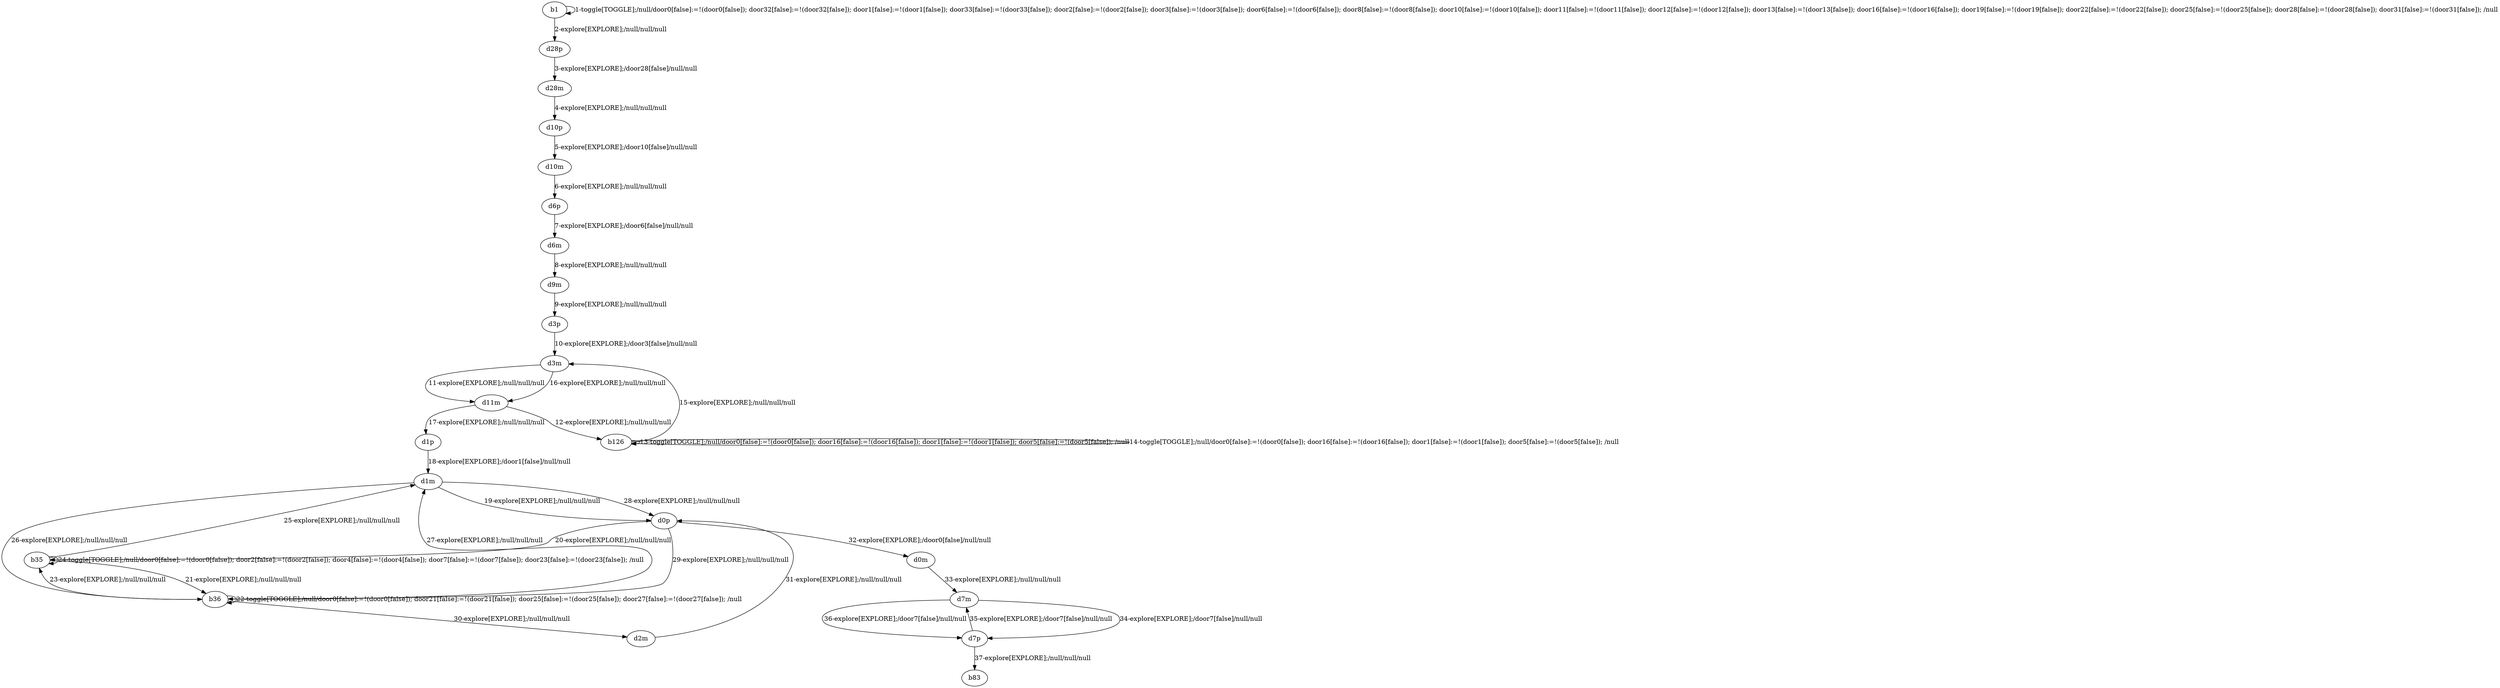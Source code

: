# Total number of goals covered by this test: 1
# d7p --> b83

digraph g {
"b1" -> "b1" [label = "1-toggle[TOGGLE];/null/door0[false]:=!(door0[false]); door32[false]:=!(door32[false]); door1[false]:=!(door1[false]); door33[false]:=!(door33[false]); door2[false]:=!(door2[false]); door3[false]:=!(door3[false]); door6[false]:=!(door6[false]); door8[false]:=!(door8[false]); door10[false]:=!(door10[false]); door11[false]:=!(door11[false]); door12[false]:=!(door12[false]); door13[false]:=!(door13[false]); door16[false]:=!(door16[false]); door19[false]:=!(door19[false]); door22[false]:=!(door22[false]); door25[false]:=!(door25[false]); door28[false]:=!(door28[false]); door31[false]:=!(door31[false]); /null"];
"b1" -> "d28p" [label = "2-explore[EXPLORE];/null/null/null"];
"d28p" -> "d28m" [label = "3-explore[EXPLORE];/door28[false]/null/null"];
"d28m" -> "d10p" [label = "4-explore[EXPLORE];/null/null/null"];
"d10p" -> "d10m" [label = "5-explore[EXPLORE];/door10[false]/null/null"];
"d10m" -> "d6p" [label = "6-explore[EXPLORE];/null/null/null"];
"d6p" -> "d6m" [label = "7-explore[EXPLORE];/door6[false]/null/null"];
"d6m" -> "d9m" [label = "8-explore[EXPLORE];/null/null/null"];
"d9m" -> "d3p" [label = "9-explore[EXPLORE];/null/null/null"];
"d3p" -> "d3m" [label = "10-explore[EXPLORE];/door3[false]/null/null"];
"d3m" -> "d11m" [label = "11-explore[EXPLORE];/null/null/null"];
"d11m" -> "b126" [label = "12-explore[EXPLORE];/null/null/null"];
"b126" -> "b126" [label = "13-toggle[TOGGLE];/null/door0[false]:=!(door0[false]); door16[false]:=!(door16[false]); door1[false]:=!(door1[false]); door5[false]:=!(door5[false]); /null"];
"b126" -> "b126" [label = "14-toggle[TOGGLE];/null/door0[false]:=!(door0[false]); door16[false]:=!(door16[false]); door1[false]:=!(door1[false]); door5[false]:=!(door5[false]); /null"];
"b126" -> "d3m" [label = "15-explore[EXPLORE];/null/null/null"];
"d3m" -> "d11m" [label = "16-explore[EXPLORE];/null/null/null"];
"d11m" -> "d1p" [label = "17-explore[EXPLORE];/null/null/null"];
"d1p" -> "d1m" [label = "18-explore[EXPLORE];/door1[false]/null/null"];
"d1m" -> "d0p" [label = "19-explore[EXPLORE];/null/null/null"];
"d0p" -> "b35" [label = "20-explore[EXPLORE];/null/null/null"];
"b35" -> "b36" [label = "21-explore[EXPLORE];/null/null/null"];
"b36" -> "b36" [label = "22-toggle[TOGGLE];/null/door0[false]:=!(door0[false]); door21[false]:=!(door21[false]); door25[false]:=!(door25[false]); door27[false]:=!(door27[false]); /null"];
"b36" -> "b35" [label = "23-explore[EXPLORE];/null/null/null"];
"b35" -> "b35" [label = "24-toggle[TOGGLE];/null/door0[false]:=!(door0[false]); door2[false]:=!(door2[false]); door4[false]:=!(door4[false]); door7[false]:=!(door7[false]); door23[false]:=!(door23[false]); /null"];
"b35" -> "d1m" [label = "25-explore[EXPLORE];/null/null/null"];
"d1m" -> "b36" [label = "26-explore[EXPLORE];/null/null/null"];
"b36" -> "d1m" [label = "27-explore[EXPLORE];/null/null/null"];
"d1m" -> "d0p" [label = "28-explore[EXPLORE];/null/null/null"];
"d0p" -> "b36" [label = "29-explore[EXPLORE];/null/null/null"];
"b36" -> "d2m" [label = "30-explore[EXPLORE];/null/null/null"];
"d2m" -> "d0p" [label = "31-explore[EXPLORE];/null/null/null"];
"d0p" -> "d0m" [label = "32-explore[EXPLORE];/door0[false]/null/null"];
"d0m" -> "d7m" [label = "33-explore[EXPLORE];/null/null/null"];
"d7m" -> "d7p" [label = "34-explore[EXPLORE];/door7[false]/null/null"];
"d7p" -> "d7m" [label = "35-explore[EXPLORE];/door7[false]/null/null"];
"d7m" -> "d7p" [label = "36-explore[EXPLORE];/door7[false]/null/null"];
"d7p" -> "b83" [label = "37-explore[EXPLORE];/null/null/null"];
}